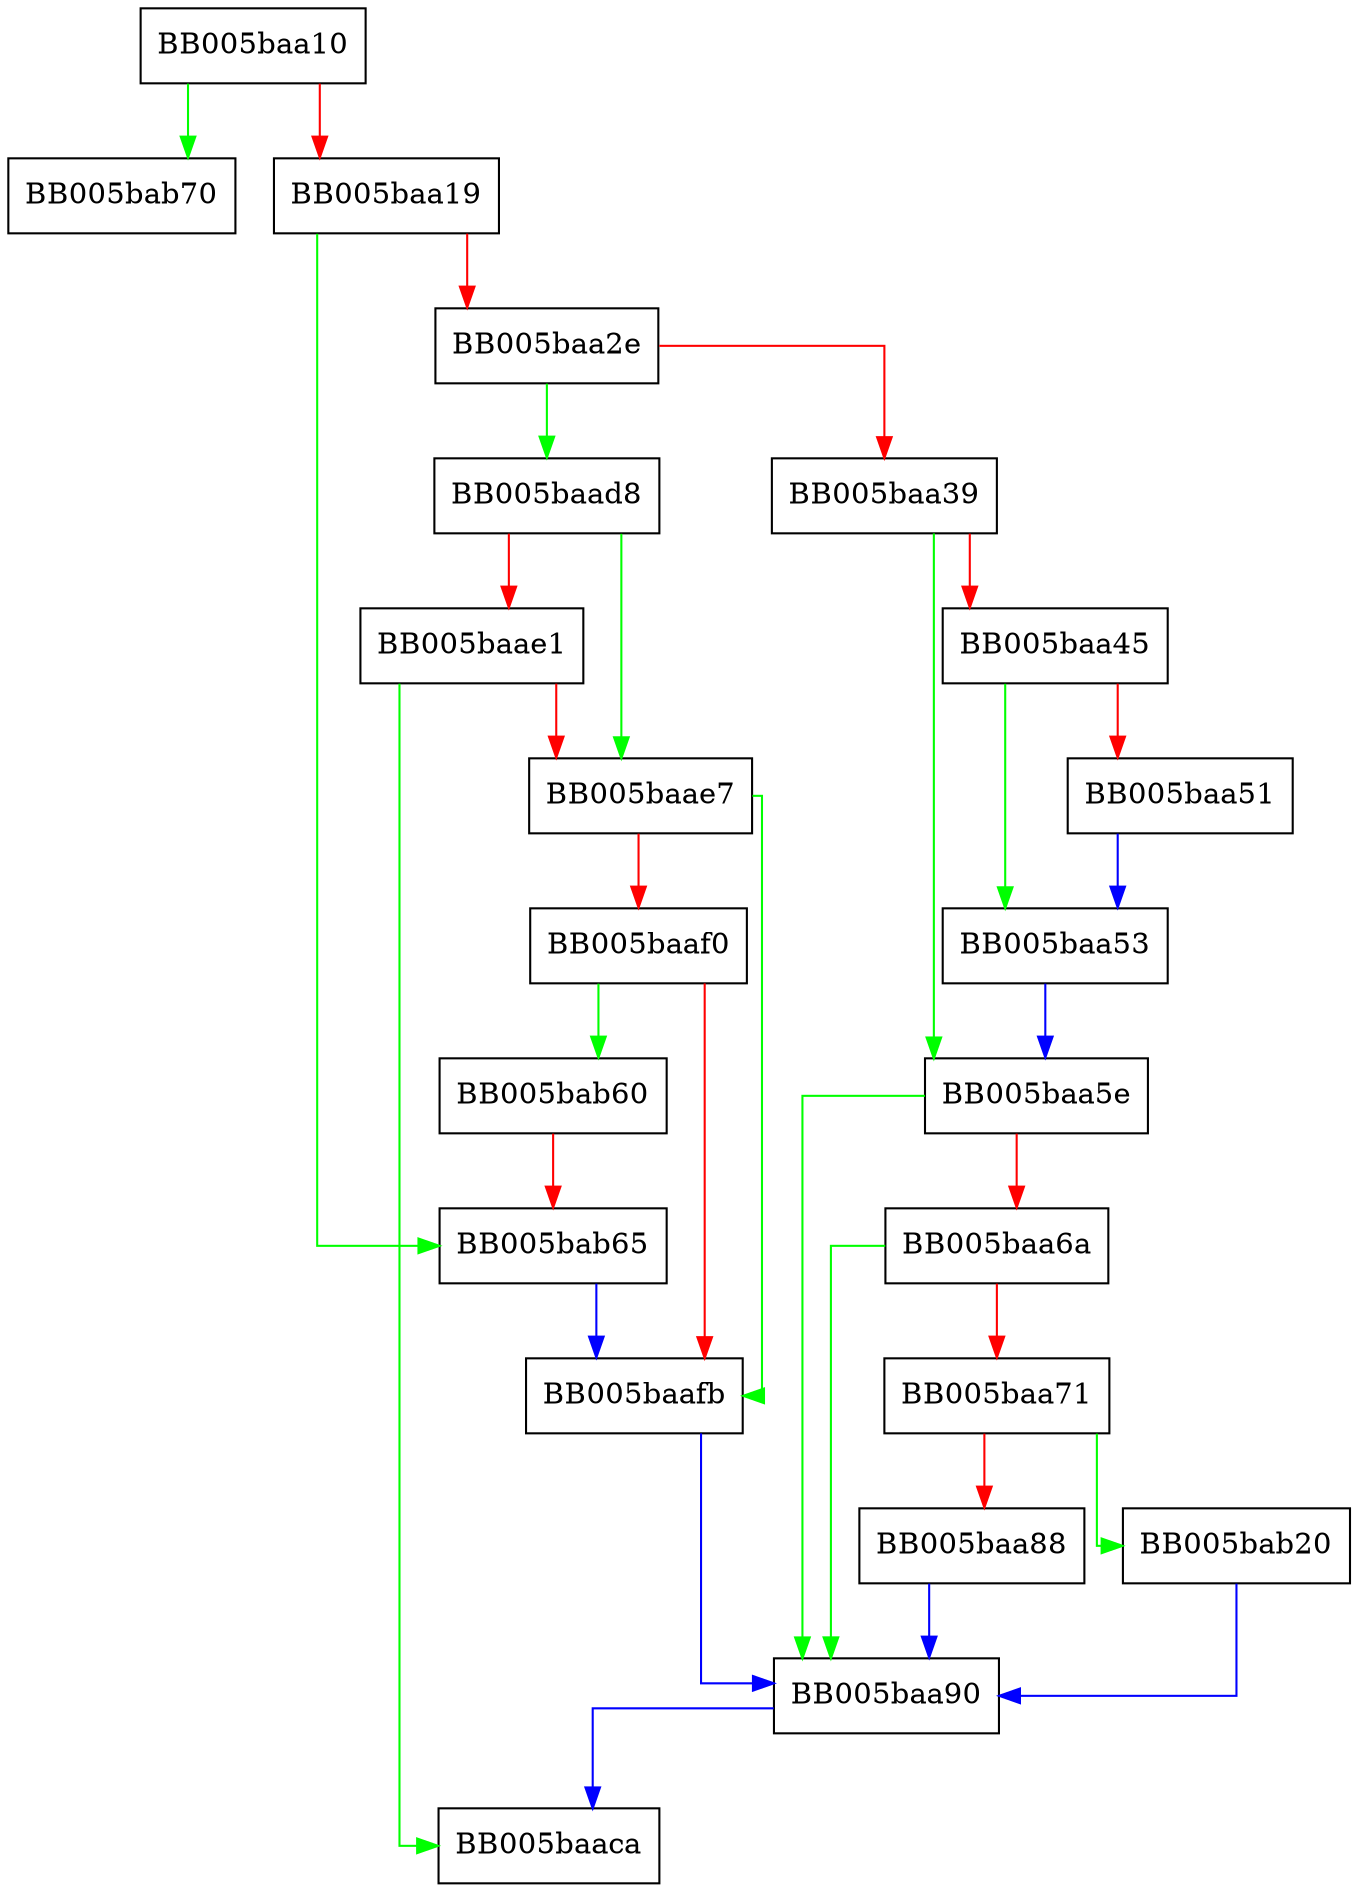 digraph EVP_CIPHER_CTX_reset {
  node [shape="box"];
  graph [splines=ortho];
  BB005baa10 -> BB005bab70 [color="green"];
  BB005baa10 -> BB005baa19 [color="red"];
  BB005baa19 -> BB005bab65 [color="green"];
  BB005baa19 -> BB005baa2e [color="red"];
  BB005baa2e -> BB005baad8 [color="green"];
  BB005baa2e -> BB005baa39 [color="red"];
  BB005baa39 -> BB005baa5e [color="green"];
  BB005baa39 -> BB005baa45 [color="red"];
  BB005baa45 -> BB005baa53 [color="green"];
  BB005baa45 -> BB005baa51 [color="red"];
  BB005baa51 -> BB005baa53 [color="blue"];
  BB005baa53 -> BB005baa5e [color="blue"];
  BB005baa5e -> BB005baa90 [color="green"];
  BB005baa5e -> BB005baa6a [color="red"];
  BB005baa6a -> BB005baa90 [color="green"];
  BB005baa6a -> BB005baa71 [color="red"];
  BB005baa71 -> BB005bab20 [color="green"];
  BB005baa71 -> BB005baa88 [color="red"];
  BB005baa88 -> BB005baa90 [color="blue"];
  BB005baa90 -> BB005baaca [color="blue"];
  BB005baad8 -> BB005baae7 [color="green"];
  BB005baad8 -> BB005baae1 [color="red"];
  BB005baae1 -> BB005baaca [color="green"];
  BB005baae1 -> BB005baae7 [color="red"];
  BB005baae7 -> BB005baafb [color="green"];
  BB005baae7 -> BB005baaf0 [color="red"];
  BB005baaf0 -> BB005bab60 [color="green"];
  BB005baaf0 -> BB005baafb [color="red"];
  BB005baafb -> BB005baa90 [color="blue"];
  BB005bab20 -> BB005baa90 [color="blue"];
  BB005bab60 -> BB005bab65 [color="red"];
  BB005bab65 -> BB005baafb [color="blue"];
}